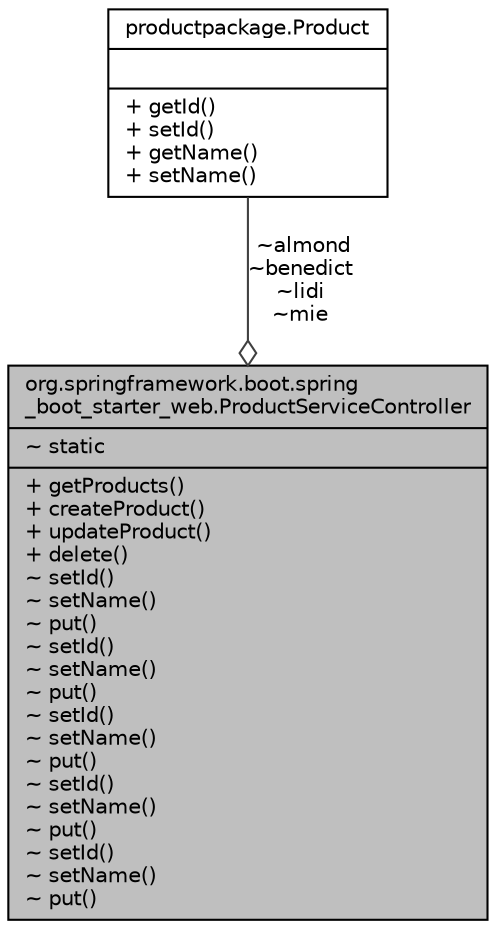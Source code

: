 digraph "org.springframework.boot.spring_boot_starter_web.ProductServiceController"
{
 // LATEX_PDF_SIZE
  edge [fontname="Helvetica",fontsize="10",labelfontname="Helvetica",labelfontsize="10"];
  node [fontname="Helvetica",fontsize="10",shape=record];
  Node1 [label="{org.springframework.boot.spring\l_boot_starter_web.ProductServiceController\n|~ static\l|+ getProducts()\l+ createProduct()\l+ updateProduct()\l+ delete()\l~ setId()\l~ setName()\l~ put()\l~ setId()\l~ setName()\l~ put()\l~ setId()\l~ setName()\l~ put()\l~ setId()\l~ setName()\l~ put()\l~ setId()\l~ setName()\l~ put()\l}",height=0.2,width=0.4,color="black", fillcolor="grey75", style="filled", fontcolor="black",tooltip=" "];
  Node2 -> Node1 [color="grey25",fontsize="10",style="solid",label=" ~almond\n~benedict\n~lidi\n~mie" ,arrowhead="odiamond",fontname="Helvetica"];
  Node2 [label="{productpackage.Product\n||+ getId()\l+ setId()\l+ getName()\l+ setName()\l}",height=0.2,width=0.4,color="black", fillcolor="white", style="filled",URL="$classproductpackage_1_1_product.html",tooltip=" "];
}
